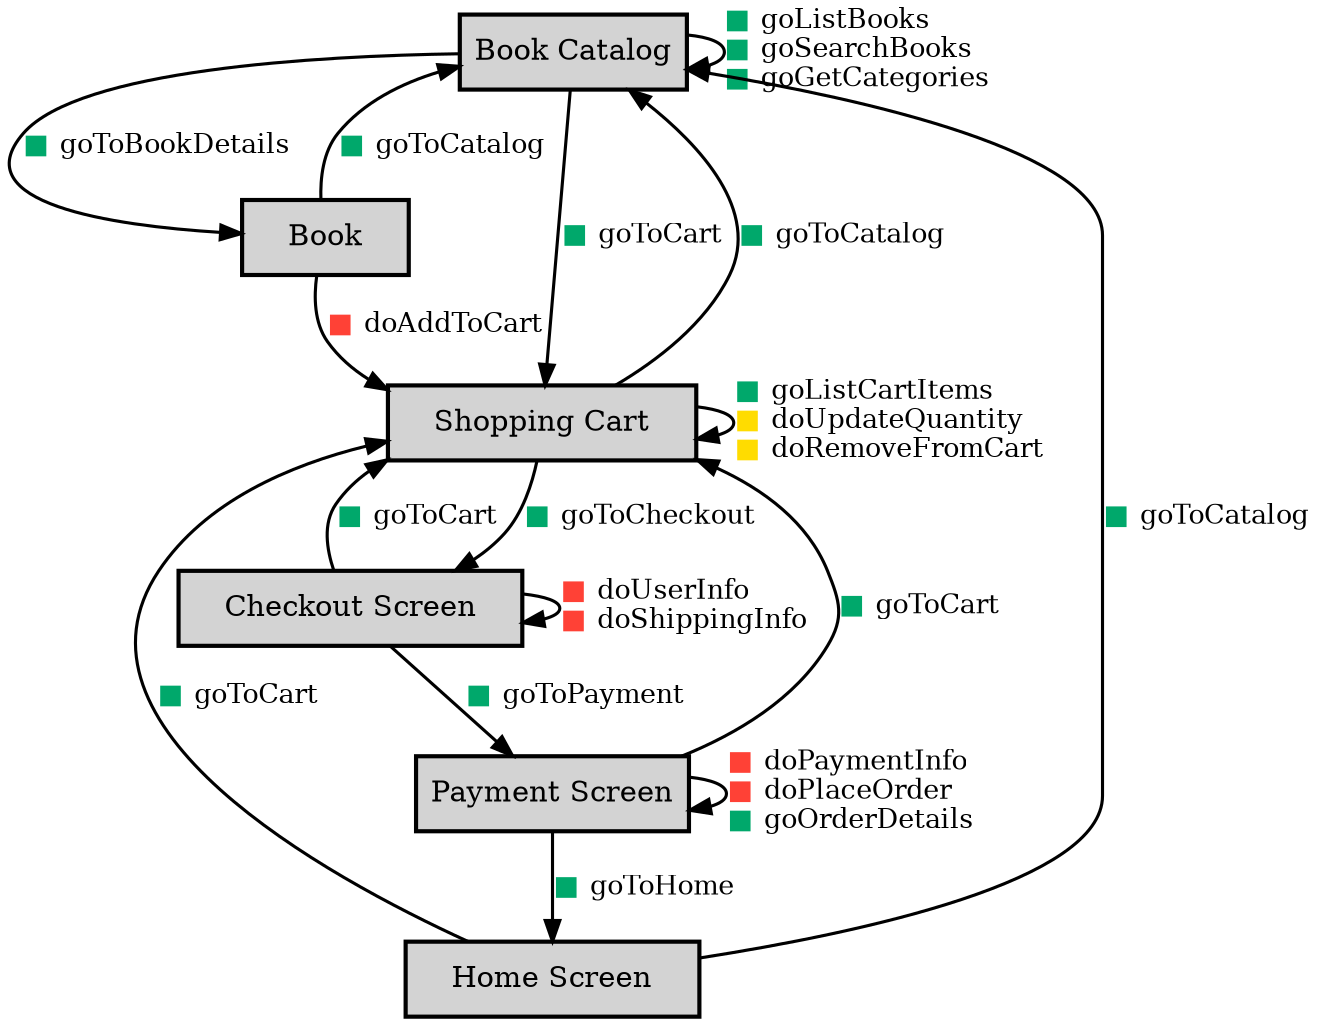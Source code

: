 digraph application_state_diagram {
  graph [
    labelloc="t";
    fontname="Helvetica"
  ];
  node [shape = box, style = "bold,filled" fillcolor="lightgray", margin="0.3,0.1"];

    Catalog [margin=0.1, label="Book Catalog", shape=box, URL="#Catalog" target="_parent"]
    Payment [margin=0.1, label="Payment Screen", shape=box, URL="#Payment" target="_parent"]

    Home -> Catalog [label=<<table border="0" cellborder="0" cellspacing="0" cellpadding="0"><tr><td valign="middle" href="#goToCatalog" tooltip="Go to Catalog Screen (safe)"><font color="#00A86B">■</font> goToCatalog</td></tr></table>> URL="#goToCatalog" target="_parent" fontsize=13 class="goToCatalog" penwidth=1.5];
    Home -> ShoppingCart [label=<<table border="0" cellborder="0" cellspacing="0" cellpadding="0"><tr><td valign="middle" href="#goToCart" tooltip="Go to Cart Screen (safe)"><font color="#00A86B">■</font> goToCart</td></tr></table>> URL="#goToCart" target="_parent" fontsize=13 class="goToCart" penwidth=1.5];
    Catalog -> Catalog [label=<<table border="0" cellborder="0" cellspacing="0" cellpadding="0"><tr><td valign="middle" align="left" href="#goListBooks" tooltip="Get Book List (safe)"><font color="#00A86B">■</font> goListBooks</td></tr><tr><td valign="middle" align="left" href="#goSearchBooks" tooltip="Search Books (safe)"><font color="#00A86B">■</font> goSearchBooks</td></tr><tr><td valign="middle" align="left" href="#goGetCategories" tooltip="Get Category List (safe)"><font color="#00A86B">■</font> goGetCategories</td></tr></table>> URL="#goListBooks" target="_parent" fontsize=13 class="goListBooks" penwidth=1.5];
    Catalog -> Book [label=<<table border="0" cellborder="0" cellspacing="0" cellpadding="0"><tr><td valign="middle" href="#goToBookDetails" tooltip="Go to Book Details Screen (safe)"><font color="#00A86B">■</font> goToBookDetails</td></tr></table>> URL="#goToBookDetails" target="_parent" fontsize=13 class="goToBookDetails" penwidth=1.5];
    Catalog -> ShoppingCart [label=<<table border="0" cellborder="0" cellspacing="0" cellpadding="0"><tr><td valign="middle" href="#goToCart" tooltip="Go to Cart Screen (safe)"><font color="#00A86B">■</font> goToCart</td></tr></table>> URL="#goToCart" target="_parent" fontsize=13 class="goToCart" penwidth=1.5];
    Book -> ShoppingCart [label=<<table border="0" cellborder="0" cellspacing="0" cellpadding="0"><tr><td valign="middle" href="#doAddToCart" tooltip="Add to Cart (unsafe)"><font color="#FF4136">■</font> doAddToCart</td></tr></table>> URL="#doAddToCart" target="_parent" fontsize=13 class="doAddToCart" penwidth=1.5];
    Book -> Catalog [label=<<table border="0" cellborder="0" cellspacing="0" cellpadding="0"><tr><td valign="middle" href="#goToCatalog" tooltip="Go to Catalog Screen (safe)"><font color="#00A86B">■</font> goToCatalog</td></tr></table>> URL="#goToCatalog" target="_parent" fontsize=13 class="goToCatalog" penwidth=1.5];
    ShoppingCart -> ShoppingCart [label=<<table border="0" cellborder="0" cellspacing="0" cellpadding="0"><tr><td valign="middle" align="left" href="#goListCartItems" tooltip="Get Cart Items List (safe)"><font color="#00A86B">■</font> goListCartItems</td></tr><tr><td valign="middle" align="left" href="#doUpdateQuantity" tooltip="Update Cart Item Quantity (idempotent)"><font color="#FFDC00">■</font> doUpdateQuantity</td></tr><tr><td valign="middle" align="left" href="#doRemoveFromCart" tooltip="Remove Item from Cart (idempotent)"><font color="#FFDC00">■</font> doRemoveFromCart</td></tr></table>> URL="#goListCartItems" target="_parent" fontsize=13 class="goListCartItems" penwidth=1.5];
    ShoppingCart -> Checkout [label=<<table border="0" cellborder="0" cellspacing="0" cellpadding="0"><tr><td valign="middle" href="#goToCheckout" tooltip="Go to Checkout Screen (safe)"><font color="#00A86B">■</font> goToCheckout</td></tr></table>> URL="#goToCheckout" target="_parent" fontsize=13 class="goToCheckout" penwidth=1.5];
    ShoppingCart -> Catalog [label=<<table border="0" cellborder="0" cellspacing="0" cellpadding="0"><tr><td valign="middle" href="#goToCatalog" tooltip="Go to Catalog Screen (safe)"><font color="#00A86B">■</font> goToCatalog</td></tr></table>> URL="#goToCatalog" target="_parent" fontsize=13 class="goToCatalog" penwidth=1.5];
    Checkout -> Checkout [label=<<table border="0" cellborder="0" cellspacing="0" cellpadding="0"><tr><td valign="middle" align="left" href="#doUserInfo" tooltip="Input User Information (unsafe)"><font color="#FF4136">■</font> doUserInfo</td></tr><tr><td valign="middle" align="left" href="#doShippingInfo" tooltip="Input Shipping Information (unsafe)"><font color="#FF4136">■</font> doShippingInfo</td></tr></table>> URL="#doUserInfo" target="_parent" fontsize=13 class="doUserInfo" penwidth=1.5];
    Checkout -> Payment [label=<<table border="0" cellborder="0" cellspacing="0" cellpadding="0"><tr><td valign="middle" href="#goToPayment" tooltip="Go to Payment Screen (safe)"><font color="#00A86B">■</font> goToPayment</td></tr></table>> URL="#goToPayment" target="_parent" fontsize=13 class="goToPayment" penwidth=1.5];
    Checkout -> ShoppingCart [label=<<table border="0" cellborder="0" cellspacing="0" cellpadding="0"><tr><td valign="middle" href="#goToCart" tooltip="Go to Cart Screen (safe)"><font color="#00A86B">■</font> goToCart</td></tr></table>> URL="#goToCart" target="_parent" fontsize=13 class="goToCart" penwidth=1.5];
    Payment -> Payment [label=<<table border="0" cellborder="0" cellspacing="0" cellpadding="0"><tr><td valign="middle" align="left" href="#doPaymentInfo" tooltip="Input Payment Information (unsafe)"><font color="#FF4136">■</font> doPaymentInfo</td></tr><tr><td valign="middle" align="left" href="#doPlaceOrder" tooltip="Place Order (unsafe)"><font color="#FF4136">■</font> doPlaceOrder</td></tr><tr><td valign="middle" align="left" href="#goOrderDetails" tooltip="Display Order Details (safe)"><font color="#00A86B">■</font> goOrderDetails</td></tr></table>> URL="#doPaymentInfo" target="_parent" fontsize=13 class="doPaymentInfo" penwidth=1.5];
    Payment -> Home [label=<<table border="0" cellborder="0" cellspacing="0" cellpadding="0"><tr><td valign="middle" href="#goToHome" tooltip="Go to Home Screen (safe)"><font color="#00A86B">■</font> goToHome</td></tr></table>> URL="#goToHome" target="_parent" fontsize=13 class="goToHome" penwidth=1.5];
    Payment -> ShoppingCart [label=<<table border="0" cellborder="0" cellspacing="0" cellpadding="0"><tr><td valign="middle" href="#goToCart" tooltip="Go to Cart Screen (safe)"><font color="#00A86B">■</font> goToCart</td></tr></table>> URL="#goToCart" target="_parent" fontsize=13 class="goToCart" penwidth=1.5];

    Home [label="Home Screen" URL="#Home" target="_parent"]
    Catalog [label="Book Catalog" URL="#Catalog" target="_parent"]
    ShoppingCart [label="Shopping Cart" URL="#ShoppingCart" target="_parent"]
    Book [label="Book" URL="#Book" target="_parent"]
    Checkout [label="Checkout Screen" URL="#Checkout" target="_parent"]
    Payment [label="Payment Screen" URL="#Payment" target="_parent"]

}